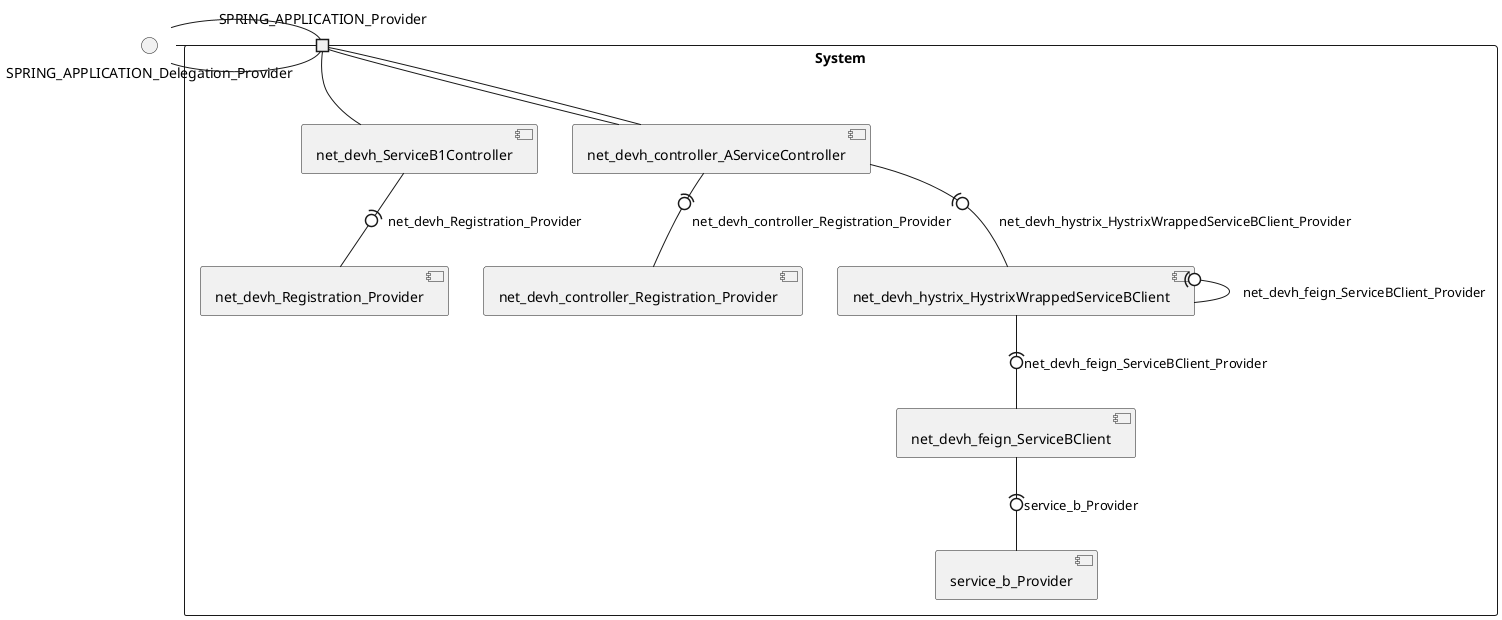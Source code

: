 @startuml
skinparam fixCircleLabelOverlapping true
skinparam componentStyle uml2
() SPRING_APPLICATION_Delegation_Provider
rectangle System {
[net_devh_Registration_Provider] [[yidongnan-spring-cloud-netflix-example.repository#_BI1YCMoVEe6gE-h1eJkD3g]]
[net_devh_ServiceB1Controller] [[yidongnan-spring-cloud-netflix-example.repository#_BI1YCMoVEe6gE-h1eJkD3g]]
[net_devh_controller_AServiceController] [[yidongnan-spring-cloud-netflix-example.repository#_BI1YCMoVEe6gE-h1eJkD3g]]
[net_devh_controller_Registration_Provider] [[yidongnan-spring-cloud-netflix-example.repository#_BI1YCMoVEe6gE-h1eJkD3g]]
[net_devh_feign_ServiceBClient] [[yidongnan-spring-cloud-netflix-example.repository#_BI1YCMoVEe6gE-h1eJkD3g]]
[net_devh_hystrix_HystrixWrappedServiceBClient] [[yidongnan-spring-cloud-netflix-example.repository#_BI1YCMoVEe6gE-h1eJkD3g]]
[service_b_Provider] [[yidongnan-spring-cloud-netflix-example.repository#_BI1YCMoVEe6gE-h1eJkD3g]]
port SPRING_APPLICATION_Provider
SPRING_APPLICATION_Delegation_Provider - SPRING_APPLICATION_Provider
SPRING_APPLICATION_Provider - [net_devh_controller_AServiceController]
port SPRING_APPLICATION_Provider
SPRING_APPLICATION_Delegation_Provider - SPRING_APPLICATION_Provider
SPRING_APPLICATION_Provider - [net_devh_controller_AServiceController]
port SPRING_APPLICATION_Provider
SPRING_APPLICATION_Delegation_Provider - SPRING_APPLICATION_Provider
SPRING_APPLICATION_Provider - [net_devh_ServiceB1Controller]
[net_devh_ServiceB1Controller] -(0- [net_devh_Registration_Provider] : net_devh_Registration_Provider
[net_devh_controller_AServiceController] -(0- [net_devh_controller_Registration_Provider] : net_devh_controller_Registration_Provider
[net_devh_hystrix_HystrixWrappedServiceBClient] -(0- [net_devh_hystrix_HystrixWrappedServiceBClient] : net_devh_feign_ServiceBClient_Provider
[net_devh_hystrix_HystrixWrappedServiceBClient] -(0- [net_devh_feign_ServiceBClient] : net_devh_feign_ServiceBClient_Provider
[net_devh_controller_AServiceController] -(0- [net_devh_hystrix_HystrixWrappedServiceBClient] : net_devh_hystrix_HystrixWrappedServiceBClient_Provider
[net_devh_feign_ServiceBClient] -(0- [service_b_Provider] : service_b_Provider
}

@enduml

